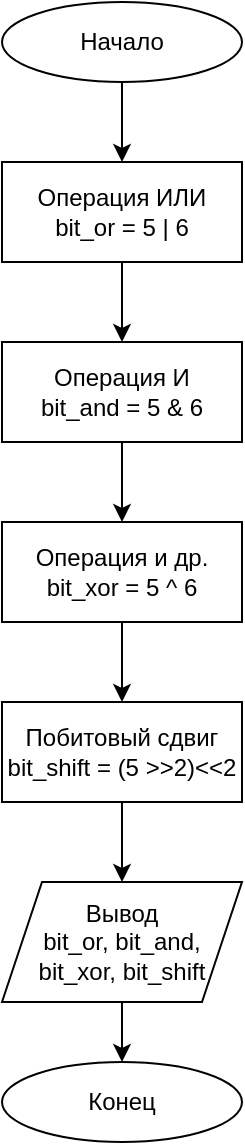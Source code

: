 <mxfile version="13.5.7" type="device" pages="4"><diagram id="C5RBs43oDa-KdzZeNtuy" name="task_1"><mxGraphModel dx="1220" dy="1173" grid="1" gridSize="10" guides="1" tooltips="1" connect="1" arrows="1" fold="1" page="1" pageScale="1" pageWidth="827" pageHeight="1169" math="0" shadow="0"><root><mxCell id="WIyWlLk6GJQsqaUBKTNV-0"/><mxCell id="WIyWlLk6GJQsqaUBKTNV-1" parent="WIyWlLk6GJQsqaUBKTNV-0"/><mxCell id="QW_UpW1qQPCOZMay0qR3-0" value="Конец" style="ellipse;whiteSpace=wrap;html=1;" parent="WIyWlLk6GJQsqaUBKTNV-1" vertex="1"><mxGeometry x="320" y="570" width="120" height="40" as="geometry"/></mxCell><mxCell id="QW_UpW1qQPCOZMay0qR3-7" style="edgeStyle=orthogonalEdgeStyle;rounded=0;orthogonalLoop=1;jettySize=auto;html=1;exitX=0.5;exitY=1;exitDx=0;exitDy=0;" parent="WIyWlLk6GJQsqaUBKTNV-1" source="QW_UpW1qQPCOZMay0qR3-1" target="QW_UpW1qQPCOZMay0qR3-3" edge="1"><mxGeometry relative="1" as="geometry"/></mxCell><mxCell id="QW_UpW1qQPCOZMay0qR3-1" value="Начало" style="ellipse;whiteSpace=wrap;html=1;" parent="WIyWlLk6GJQsqaUBKTNV-1" vertex="1"><mxGeometry x="320" y="40" width="120" height="40" as="geometry"/></mxCell><mxCell id="QW_UpW1qQPCOZMay0qR3-8" style="edgeStyle=orthogonalEdgeStyle;rounded=0;orthogonalLoop=1;jettySize=auto;html=1;exitX=0.5;exitY=1;exitDx=0;exitDy=0;" parent="WIyWlLk6GJQsqaUBKTNV-1" source="QW_UpW1qQPCOZMay0qR3-3" target="QW_UpW1qQPCOZMay0qR3-4" edge="1"><mxGeometry relative="1" as="geometry"/></mxCell><mxCell id="QW_UpW1qQPCOZMay0qR3-3" value="Операция ИЛИ&lt;br&gt;bit_or = 5 | 6" style="rounded=0;whiteSpace=wrap;html=1;" parent="WIyWlLk6GJQsqaUBKTNV-1" vertex="1"><mxGeometry x="320" y="120" width="120" height="50" as="geometry"/></mxCell><mxCell id="QW_UpW1qQPCOZMay0qR3-9" style="edgeStyle=orthogonalEdgeStyle;rounded=0;orthogonalLoop=1;jettySize=auto;html=1;exitX=0.5;exitY=1;exitDx=0;exitDy=0;" parent="WIyWlLk6GJQsqaUBKTNV-1" source="QW_UpW1qQPCOZMay0qR3-4" target="QW_UpW1qQPCOZMay0qR3-5" edge="1"><mxGeometry relative="1" as="geometry"/></mxCell><mxCell id="QW_UpW1qQPCOZMay0qR3-4" value="Операция И&lt;br&gt;bit_and = 5 &amp;amp; 6" style="rounded=0;whiteSpace=wrap;html=1;" parent="WIyWlLk6GJQsqaUBKTNV-1" vertex="1"><mxGeometry x="320" y="210" width="120" height="50" as="geometry"/></mxCell><mxCell id="QW_UpW1qQPCOZMay0qR3-10" style="edgeStyle=orthogonalEdgeStyle;rounded=0;orthogonalLoop=1;jettySize=auto;html=1;exitX=0.5;exitY=1;exitDx=0;exitDy=0;entryX=0.5;entryY=0;entryDx=0;entryDy=0;" parent="WIyWlLk6GJQsqaUBKTNV-1" source="QW_UpW1qQPCOZMay0qR3-5" target="QW_UpW1qQPCOZMay0qR3-6" edge="1"><mxGeometry relative="1" as="geometry"/></mxCell><mxCell id="QW_UpW1qQPCOZMay0qR3-5" value="Операция и др.&lt;br&gt;bit_xor = 5 ^ 6" style="rounded=0;whiteSpace=wrap;html=1;" parent="WIyWlLk6GJQsqaUBKTNV-1" vertex="1"><mxGeometry x="320" y="300" width="120" height="50" as="geometry"/></mxCell><mxCell id="QW_UpW1qQPCOZMay0qR3-15" style="edgeStyle=orthogonalEdgeStyle;rounded=0;orthogonalLoop=1;jettySize=auto;html=1;exitX=0.5;exitY=1;exitDx=0;exitDy=0;entryX=0.5;entryY=0;entryDx=0;entryDy=0;" parent="WIyWlLk6GJQsqaUBKTNV-1" source="QW_UpW1qQPCOZMay0qR3-6" target="QW_UpW1qQPCOZMay0qR3-13" edge="1"><mxGeometry relative="1" as="geometry"/></mxCell><mxCell id="QW_UpW1qQPCOZMay0qR3-6" value="Побитовый сдвиг&lt;br&gt;bit_shift = (5 &amp;gt;&amp;gt;2)&amp;lt;&amp;lt;2" style="rounded=0;whiteSpace=wrap;html=1;" parent="WIyWlLk6GJQsqaUBKTNV-1" vertex="1"><mxGeometry x="320" y="390" width="120" height="50" as="geometry"/></mxCell><mxCell id="QW_UpW1qQPCOZMay0qR3-16" style="edgeStyle=orthogonalEdgeStyle;rounded=0;orthogonalLoop=1;jettySize=auto;html=1;exitX=0.5;exitY=1;exitDx=0;exitDy=0;entryX=0.5;entryY=0;entryDx=0;entryDy=0;" parent="WIyWlLk6GJQsqaUBKTNV-1" source="QW_UpW1qQPCOZMay0qR3-13" target="QW_UpW1qQPCOZMay0qR3-0" edge="1"><mxGeometry relative="1" as="geometry"/></mxCell><mxCell id="QW_UpW1qQPCOZMay0qR3-13" value="Вывод&lt;br&gt;bit_or, bit_and,&lt;br&gt;bit_xor, bit_shift" style="shape=parallelogram;perimeter=parallelogramPerimeter;whiteSpace=wrap;html=1;fixedSize=1;" parent="WIyWlLk6GJQsqaUBKTNV-1" vertex="1"><mxGeometry x="320" y="480" width="120" height="60" as="geometry"/></mxCell></root></mxGraphModel></diagram><diagram id="PD8n5pVfmBCeDuVVG_9I" name="task_2"><mxGraphModel dx="1220" dy="1173" grid="1" gridSize="10" guides="1" tooltips="1" connect="1" arrows="1" fold="1" page="1" pageScale="1" pageWidth="850" pageHeight="1100" math="0" shadow="0"><root><mxCell id="H6OdtsnE27XqVLaaK9md-0"/><mxCell id="H6OdtsnE27XqVLaaK9md-1" parent="H6OdtsnE27XqVLaaK9md-0"/><mxCell id="H6OdtsnE27XqVLaaK9md-10" style="edgeStyle=orthogonalEdgeStyle;rounded=0;orthogonalLoop=1;jettySize=auto;html=1;exitX=0.5;exitY=1;exitDx=0;exitDy=0;entryX=0.5;entryY=0;entryDx=0;entryDy=0;" parent="H6OdtsnE27XqVLaaK9md-1" source="H6OdtsnE27XqVLaaK9md-2" target="H6OdtsnE27XqVLaaK9md-4" edge="1"><mxGeometry relative="1" as="geometry"/></mxCell><mxCell id="H6OdtsnE27XqVLaaK9md-2" value="Начало" style="ellipse;whiteSpace=wrap;html=1;" parent="H6OdtsnE27XqVLaaK9md-1" vertex="1"><mxGeometry x="360" y="40" width="120" height="40" as="geometry"/></mxCell><mxCell id="H6OdtsnE27XqVLaaK9md-3" value="Конец" style="ellipse;whiteSpace=wrap;html=1;" parent="H6OdtsnE27XqVLaaK9md-1" vertex="1"><mxGeometry x="360" y="620" width="120" height="40" as="geometry"/></mxCell><mxCell id="H6OdtsnE27XqVLaaK9md-11" style="edgeStyle=orthogonalEdgeStyle;rounded=0;orthogonalLoop=1;jettySize=auto;html=1;exitX=0.5;exitY=1;exitDx=0;exitDy=0;entryX=0.5;entryY=0;entryDx=0;entryDy=0;" parent="H6OdtsnE27XqVLaaK9md-1" source="H6OdtsnE27XqVLaaK9md-4" target="H6OdtsnE27XqVLaaK9md-5" edge="1"><mxGeometry relative="1" as="geometry"/></mxCell><mxCell id="H6OdtsnE27XqVLaaK9md-4" value="Ввод координат&lt;br&gt;первой точки&lt;br&gt;(x1, y1)" style="shape=parallelogram;perimeter=parallelogramPerimeter;whiteSpace=wrap;html=1;fixedSize=1;" parent="H6OdtsnE27XqVLaaK9md-1" vertex="1"><mxGeometry x="360" y="120" width="120" height="60" as="geometry"/></mxCell><mxCell id="H6OdtsnE27XqVLaaK9md-12" style="edgeStyle=orthogonalEdgeStyle;rounded=0;orthogonalLoop=1;jettySize=auto;html=1;exitX=0.5;exitY=1;exitDx=0;exitDy=0;entryX=0.5;entryY=0;entryDx=0;entryDy=0;" parent="H6OdtsnE27XqVLaaK9md-1" source="H6OdtsnE27XqVLaaK9md-5" target="H6OdtsnE27XqVLaaK9md-6" edge="1"><mxGeometry relative="1" as="geometry"/></mxCell><mxCell id="H6OdtsnE27XqVLaaK9md-5" value="Ввод координат&lt;br&gt;второй точки&lt;br&gt;(x2, y2)" style="shape=parallelogram;perimeter=parallelogramPerimeter;whiteSpace=wrap;html=1;fixedSize=1;" parent="H6OdtsnE27XqVLaaK9md-1" vertex="1"><mxGeometry x="360" y="220" width="120" height="60" as="geometry"/></mxCell><mxCell id="H6OdtsnE27XqVLaaK9md-13" style="edgeStyle=orthogonalEdgeStyle;rounded=0;orthogonalLoop=1;jettySize=auto;html=1;exitX=0.5;exitY=1;exitDx=0;exitDy=0;entryX=0.5;entryY=0;entryDx=0;entryDy=0;" parent="H6OdtsnE27XqVLaaK9md-1" source="H6OdtsnE27XqVLaaK9md-6" target="H6OdtsnE27XqVLaaK9md-8" edge="1"><mxGeometry relative="1" as="geometry"/></mxCell><mxCell id="H6OdtsnE27XqVLaaK9md-6" value="Расчет коофициента b&lt;br&gt;b= (y1*x2-y2*x1)/(x2+x1)" style="rounded=0;whiteSpace=wrap;html=1;" parent="H6OdtsnE27XqVLaaK9md-1" vertex="1"><mxGeometry x="335" y="320" width="170" height="60" as="geometry"/></mxCell><mxCell id="H6OdtsnE27XqVLaaK9md-16" style="edgeStyle=orthogonalEdgeStyle;rounded=0;orthogonalLoop=1;jettySize=auto;html=1;exitX=0.5;exitY=1;exitDx=0;exitDy=0;" parent="H6OdtsnE27XqVLaaK9md-1" source="H6OdtsnE27XqVLaaK9md-8" target="H6OdtsnE27XqVLaaK9md-15" edge="1"><mxGeometry relative="1" as="geometry"/></mxCell><mxCell id="H6OdtsnE27XqVLaaK9md-8" value="Расчет коофициента k&lt;br&gt;k = (y1-b)/x1" style="rounded=0;whiteSpace=wrap;html=1;" parent="H6OdtsnE27XqVLaaK9md-1" vertex="1"><mxGeometry x="335" y="420" width="170" height="60" as="geometry"/></mxCell><mxCell id="H6OdtsnE27XqVLaaK9md-17" style="edgeStyle=orthogonalEdgeStyle;rounded=0;orthogonalLoop=1;jettySize=auto;html=1;exitX=0.5;exitY=1;exitDx=0;exitDy=0;" parent="H6OdtsnE27XqVLaaK9md-1" source="H6OdtsnE27XqVLaaK9md-15" target="H6OdtsnE27XqVLaaK9md-3" edge="1"><mxGeometry relative="1" as="geometry"/></mxCell><mxCell id="H6OdtsnE27XqVLaaK9md-15" value="Вывод &lt;br&gt;полученной&lt;br&gt;функции" style="shape=parallelogram;perimeter=parallelogramPerimeter;whiteSpace=wrap;html=1;fixedSize=1;" parent="H6OdtsnE27XqVLaaK9md-1" vertex="1"><mxGeometry x="360" y="520" width="120" height="60" as="geometry"/></mxCell></root></mxGraphModel></diagram><diagram id="AJhLR6x49xGuz8oqiecs" name="task_3"><mxGraphModel dx="1220" dy="1173" grid="1" gridSize="10" guides="1" tooltips="1" connect="1" arrows="1" fold="1" page="1" pageScale="1" pageWidth="850" pageHeight="1100" math="0" shadow="0"><root><mxCell id="jdPH0V7vFL3ybyzGSXoK-0"/><mxCell id="jdPH0V7vFL3ybyzGSXoK-1" parent="jdPH0V7vFL3ybyzGSXoK-0"/><mxCell id="jdPH0V7vFL3ybyzGSXoK-11" style="edgeStyle=orthogonalEdgeStyle;rounded=0;orthogonalLoop=1;jettySize=auto;html=1;exitX=0.5;exitY=1;exitDx=0;exitDy=0;entryX=0.5;entryY=0;entryDx=0;entryDy=0;" edge="1" parent="jdPH0V7vFL3ybyzGSXoK-1" source="jdPH0V7vFL3ybyzGSXoK-2" target="jdPH0V7vFL3ybyzGSXoK-4"><mxGeometry relative="1" as="geometry"/></mxCell><mxCell id="jdPH0V7vFL3ybyzGSXoK-2" value="Начало" style="ellipse;whiteSpace=wrap;html=1;" vertex="1" parent="jdPH0V7vFL3ybyzGSXoK-1"><mxGeometry x="360" y="40" width="120" height="40" as="geometry"/></mxCell><mxCell id="jdPH0V7vFL3ybyzGSXoK-15" style="edgeStyle=orthogonalEdgeStyle;rounded=0;orthogonalLoop=1;jettySize=auto;html=1;exitX=0.5;exitY=1;exitDx=0;exitDy=0;entryX=0.5;entryY=0;entryDx=0;entryDy=0;" edge="1" parent="jdPH0V7vFL3ybyzGSXoK-1" source="jdPH0V7vFL3ybyzGSXoK-3" target="jdPH0V7vFL3ybyzGSXoK-6"><mxGeometry relative="1" as="geometry"/></mxCell><mxCell id="jdPH0V7vFL3ybyzGSXoK-3" value="Генерируем&lt;br&gt;случайное целое&amp;nbsp;число&lt;br&gt;random_int&amp;nbsp;" style="rounded=0;whiteSpace=wrap;html=1;" vertex="1" parent="jdPH0V7vFL3ybyzGSXoK-1"><mxGeometry x="294.5" y="400" width="251" height="70" as="geometry"/></mxCell><mxCell id="jdPH0V7vFL3ybyzGSXoK-12" style="edgeStyle=orthogonalEdgeStyle;rounded=0;orthogonalLoop=1;jettySize=auto;html=1;exitX=0.5;exitY=1;exitDx=0;exitDy=0;entryX=0.5;entryY=0;entryDx=0;entryDy=0;" edge="1" parent="jdPH0V7vFL3ybyzGSXoK-1" source="jdPH0V7vFL3ybyzGSXoK-4" target="jdPH0V7vFL3ybyzGSXoK-9"><mxGeometry relative="1" as="geometry"/></mxCell><mxCell id="jdPH0V7vFL3ybyzGSXoK-4" value="Ввод диапазона чисел &lt;br&gt;(start_int_num; &lt;br&gt;finish_int_num)" style="shape=parallelogram;perimeter=parallelogramPerimeter;whiteSpace=wrap;html=1;fixedSize=1;" vertex="1" parent="jdPH0V7vFL3ybyzGSXoK-1"><mxGeometry x="335" y="111" width="170" height="60" as="geometry"/></mxCell><mxCell id="jdPH0V7vFL3ybyzGSXoK-14" style="edgeStyle=orthogonalEdgeStyle;rounded=0;orthogonalLoop=1;jettySize=auto;html=1;exitX=0.5;exitY=1;exitDx=0;exitDy=0;" edge="1" parent="jdPH0V7vFL3ybyzGSXoK-1" source="jdPH0V7vFL3ybyzGSXoK-5" target="jdPH0V7vFL3ybyzGSXoK-3"><mxGeometry relative="1" as="geometry"/></mxCell><mxCell id="jdPH0V7vFL3ybyzGSXoK-5" value="Ввод диапазона символов&amp;nbsp;&lt;br&gt;(start_sym; finish_sym)" style="shape=parallelogram;perimeter=parallelogramPerimeter;whiteSpace=wrap;html=1;fixedSize=1;" vertex="1" parent="jdPH0V7vFL3ybyzGSXoK-1"><mxGeometry x="317.5" y="300" width="205" height="60" as="geometry"/></mxCell><mxCell id="jdPH0V7vFL3ybyzGSXoK-16" style="edgeStyle=orthogonalEdgeStyle;rounded=0;orthogonalLoop=1;jettySize=auto;html=1;exitX=0.5;exitY=1;exitDx=0;exitDy=0;entryX=0.5;entryY=0;entryDx=0;entryDy=0;" edge="1" parent="jdPH0V7vFL3ybyzGSXoK-1" source="jdPH0V7vFL3ybyzGSXoK-6" target="jdPH0V7vFL3ybyzGSXoK-8"><mxGeometry relative="1" as="geometry"/></mxCell><mxCell id="jdPH0V7vFL3ybyzGSXoK-6" value="Генерируем&lt;br&gt;случайное вещественно число&lt;br&gt;random_float&amp;nbsp;" style="rounded=0;whiteSpace=wrap;html=1;" vertex="1" parent="jdPH0V7vFL3ybyzGSXoK-1"><mxGeometry x="294.5" y="520" width="251" height="70" as="geometry"/></mxCell><mxCell id="jdPH0V7vFL3ybyzGSXoK-17" style="edgeStyle=orthogonalEdgeStyle;rounded=0;orthogonalLoop=1;jettySize=auto;html=1;exitX=0.5;exitY=1;exitDx=0;exitDy=0;" edge="1" parent="jdPH0V7vFL3ybyzGSXoK-1" source="jdPH0V7vFL3ybyzGSXoK-8" target="jdPH0V7vFL3ybyzGSXoK-10"><mxGeometry relative="1" as="geometry"/></mxCell><mxCell id="jdPH0V7vFL3ybyzGSXoK-8" value="Генерируем&lt;br&gt;случайный символ&lt;br&gt;random_sym" style="rounded=0;whiteSpace=wrap;html=1;" vertex="1" parent="jdPH0V7vFL3ybyzGSXoK-1"><mxGeometry x="337.25" y="640" width="165.5" height="70" as="geometry"/></mxCell><mxCell id="jdPH0V7vFL3ybyzGSXoK-13" style="edgeStyle=orthogonalEdgeStyle;rounded=0;orthogonalLoop=1;jettySize=auto;html=1;exitX=0.5;exitY=1;exitDx=0;exitDy=0;" edge="1" parent="jdPH0V7vFL3ybyzGSXoK-1" source="jdPH0V7vFL3ybyzGSXoK-9" target="jdPH0V7vFL3ybyzGSXoK-5"><mxGeometry relative="1" as="geometry"/></mxCell><mxCell id="jdPH0V7vFL3ybyzGSXoK-9" value="Ввод диапазона чисел &lt;br&gt;(start_float_num; &lt;br&gt;finish_float_num)" style="shape=parallelogram;perimeter=parallelogramPerimeter;whiteSpace=wrap;html=1;fixedSize=1;" vertex="1" parent="jdPH0V7vFL3ybyzGSXoK-1"><mxGeometry x="335" y="210" width="170" height="60" as="geometry"/></mxCell><mxCell id="y4fwsCwwwdv5VQIYWBcZ-1" style="edgeStyle=orthogonalEdgeStyle;rounded=0;orthogonalLoop=1;jettySize=auto;html=1;exitX=0.5;exitY=1;exitDx=0;exitDy=0;" edge="1" parent="jdPH0V7vFL3ybyzGSXoK-1" source="jdPH0V7vFL3ybyzGSXoK-10" target="y4fwsCwwwdv5VQIYWBcZ-0"><mxGeometry relative="1" as="geometry"/></mxCell><mxCell id="jdPH0V7vFL3ybyzGSXoK-10" value="Вывод&lt;br&gt;random_int&amp;nbsp;&lt;br&gt;random_float&amp;nbsp;&lt;br&gt;random_sym" style="shape=parallelogram;perimeter=parallelogramPerimeter;whiteSpace=wrap;html=1;fixedSize=1;" vertex="1" parent="jdPH0V7vFL3ybyzGSXoK-1"><mxGeometry x="325" y="750" width="190" height="60" as="geometry"/></mxCell><mxCell id="y4fwsCwwwdv5VQIYWBcZ-0" value="Конец" style="ellipse;whiteSpace=wrap;html=1;" vertex="1" parent="jdPH0V7vFL3ybyzGSXoK-1"><mxGeometry x="360" y="870" width="120" height="40" as="geometry"/></mxCell></root></mxGraphModel></diagram><diagram id="mNGZOYtpU-eDt9MetX7I" name="task_4"><mxGraphModel dx="1220" dy="1173" grid="1" gridSize="10" guides="1" tooltips="1" connect="1" arrows="1" fold="1" page="1" pageScale="1" pageWidth="850" pageHeight="1100" math="0" shadow="0"><root><mxCell id="FHKSvr3uazftbSLJ2Eor-0"/><mxCell id="FHKSvr3uazftbSLJ2Eor-1" parent="FHKSvr3uazftbSLJ2Eor-0"/><mxCell id="FHKSvr3uazftbSLJ2Eor-11" style="edgeStyle=orthogonalEdgeStyle;rounded=0;orthogonalLoop=1;jettySize=auto;html=1;exitX=0.5;exitY=1;exitDx=0;exitDy=0;entryX=0.5;entryY=0;entryDx=0;entryDy=0;" edge="1" parent="FHKSvr3uazftbSLJ2Eor-1" source="FHKSvr3uazftbSLJ2Eor-2" target="FHKSvr3uazftbSLJ2Eor-3"><mxGeometry relative="1" as="geometry"/></mxCell><mxCell id="FHKSvr3uazftbSLJ2Eor-2" value="Начало" style="ellipse;whiteSpace=wrap;html=1;" vertex="1" parent="FHKSvr3uazftbSLJ2Eor-1"><mxGeometry x="360" y="40" width="120" height="40" as="geometry"/></mxCell><mxCell id="FHKSvr3uazftbSLJ2Eor-12" style="edgeStyle=orthogonalEdgeStyle;rounded=0;orthogonalLoop=1;jettySize=auto;html=1;exitX=0.5;exitY=1;exitDx=0;exitDy=0;entryX=0.5;entryY=0;entryDx=0;entryDy=0;" edge="1" parent="FHKSvr3uazftbSLJ2Eor-1" source="FHKSvr3uazftbSLJ2Eor-3" target="FHKSvr3uazftbSLJ2Eor-4"><mxGeometry relative="1" as="geometry"/></mxCell><mxCell id="FHKSvr3uazftbSLJ2Eor-3" value="Ввод &lt;br&gt;первой буквы&lt;br&gt;sym_first" style="shape=parallelogram;perimeter=parallelogramPerimeter;whiteSpace=wrap;html=1;fixedSize=1;" vertex="1" parent="FHKSvr3uazftbSLJ2Eor-1"><mxGeometry x="360" y="120" width="120" height="60" as="geometry"/></mxCell><mxCell id="FHKSvr3uazftbSLJ2Eor-13" style="edgeStyle=orthogonalEdgeStyle;rounded=0;orthogonalLoop=1;jettySize=auto;html=1;exitX=0.5;exitY=1;exitDx=0;exitDy=0;" edge="1" parent="FHKSvr3uazftbSLJ2Eor-1" source="FHKSvr3uazftbSLJ2Eor-4" target="FHKSvr3uazftbSLJ2Eor-7"><mxGeometry relative="1" as="geometry"/></mxCell><mxCell id="FHKSvr3uazftbSLJ2Eor-4" value="Ввод &lt;br&gt;второй буквы&lt;br&gt;sym_second" style="shape=parallelogram;perimeter=parallelogramPerimeter;whiteSpace=wrap;html=1;fixedSize=1;" vertex="1" parent="FHKSvr3uazftbSLJ2Eor-1"><mxGeometry x="360" y="220" width="120" height="60" as="geometry"/></mxCell><mxCell id="FHKSvr3uazftbSLJ2Eor-14" style="edgeStyle=orthogonalEdgeStyle;rounded=0;orthogonalLoop=1;jettySize=auto;html=1;exitX=0.5;exitY=1;exitDx=0;exitDy=0;" edge="1" parent="FHKSvr3uazftbSLJ2Eor-1" source="FHKSvr3uazftbSLJ2Eor-7" target="FHKSvr3uazftbSLJ2Eor-8"><mxGeometry relative="1" as="geometry"/></mxCell><mxCell id="FHKSvr3uazftbSLJ2Eor-7" value="Получение позиции для первой буквы&lt;br&gt;position_sym_first" style="rounded=0;whiteSpace=wrap;html=1;" vertex="1" parent="FHKSvr3uazftbSLJ2Eor-1"><mxGeometry x="360" y="320" width="120" height="50" as="geometry"/></mxCell><mxCell id="FHKSvr3uazftbSLJ2Eor-15" style="edgeStyle=orthogonalEdgeStyle;rounded=0;orthogonalLoop=1;jettySize=auto;html=1;exitX=0.5;exitY=1;exitDx=0;exitDy=0;" edge="1" parent="FHKSvr3uazftbSLJ2Eor-1" source="FHKSvr3uazftbSLJ2Eor-8" target="FHKSvr3uazftbSLJ2Eor-9"><mxGeometry relative="1" as="geometry"/></mxCell><mxCell id="FHKSvr3uazftbSLJ2Eor-8" value="Получение позиции для второй буквы&lt;br&gt;position_sym_second" style="rounded=0;whiteSpace=wrap;html=1;" vertex="1" parent="FHKSvr3uazftbSLJ2Eor-1"><mxGeometry x="360" y="410" width="120" height="50" as="geometry"/></mxCell><mxCell id="FHKSvr3uazftbSLJ2Eor-16" style="edgeStyle=orthogonalEdgeStyle;rounded=0;orthogonalLoop=1;jettySize=auto;html=1;exitX=0.5;exitY=1;exitDx=0;exitDy=0;entryX=0.5;entryY=0;entryDx=0;entryDy=0;" edge="1" parent="FHKSvr3uazftbSLJ2Eor-1" source="FHKSvr3uazftbSLJ2Eor-9" target="FHKSvr3uazftbSLJ2Eor-10"><mxGeometry relative="1" as="geometry"/></mxCell><mxCell id="FHKSvr3uazftbSLJ2Eor-9" value="Расчет количества букв между введеными буквами&lt;br&gt;number_letter" style="rounded=0;whiteSpace=wrap;html=1;" vertex="1" parent="FHKSvr3uazftbSLJ2Eor-1"><mxGeometry x="340" y="500" width="160" height="50" as="geometry"/></mxCell><mxCell id="cj8LLKFvk06Dex_phuZU-1" style="edgeStyle=orthogonalEdgeStyle;rounded=0;orthogonalLoop=1;jettySize=auto;html=1;exitX=0.5;exitY=1;exitDx=0;exitDy=0;entryX=0.5;entryY=0;entryDx=0;entryDy=0;" edge="1" parent="FHKSvr3uazftbSLJ2Eor-1" source="FHKSvr3uazftbSLJ2Eor-10" target="cj8LLKFvk06Dex_phuZU-0"><mxGeometry relative="1" as="geometry"/></mxCell><mxCell id="FHKSvr3uazftbSLJ2Eor-10" value="Вывод&lt;br&gt;position_sym_first&lt;br&gt;position_sym_second&lt;br&gt;number_letter&lt;br&gt;" style="shape=parallelogram;perimeter=parallelogramPerimeter;whiteSpace=wrap;html=1;fixedSize=1;" vertex="1" parent="FHKSvr3uazftbSLJ2Eor-1"><mxGeometry x="345" y="600" width="150" height="80" as="geometry"/></mxCell><mxCell id="cj8LLKFvk06Dex_phuZU-0" value="Конец" style="ellipse;whiteSpace=wrap;html=1;" vertex="1" parent="FHKSvr3uazftbSLJ2Eor-1"><mxGeometry x="360" y="720" width="120" height="40" as="geometry"/></mxCell></root></mxGraphModel></diagram></mxfile>